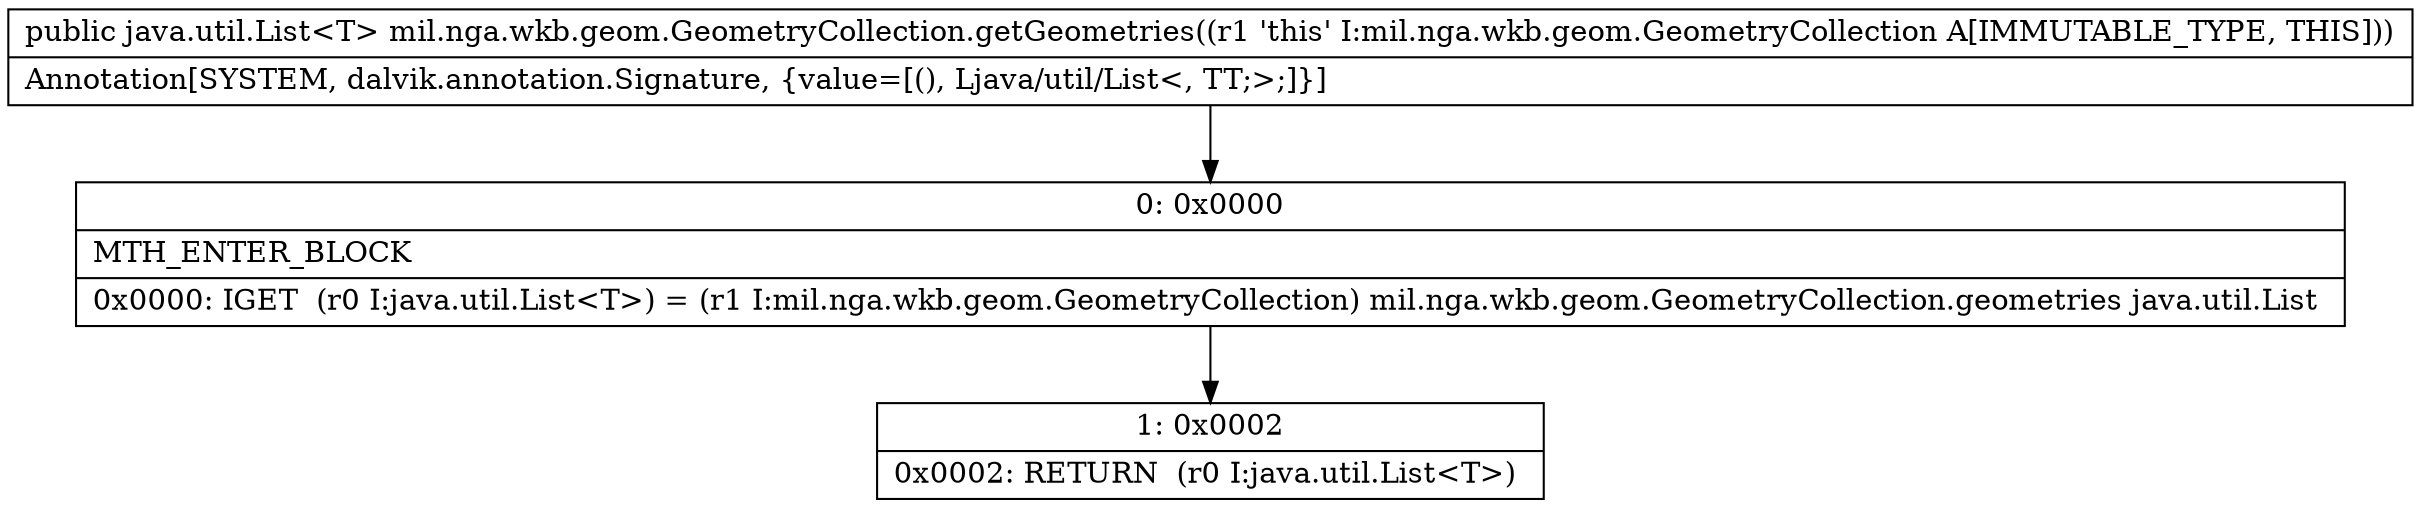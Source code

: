 digraph "CFG formil.nga.wkb.geom.GeometryCollection.getGeometries()Ljava\/util\/List;" {
Node_0 [shape=record,label="{0\:\ 0x0000|MTH_ENTER_BLOCK\l|0x0000: IGET  (r0 I:java.util.List\<T\>) = (r1 I:mil.nga.wkb.geom.GeometryCollection) mil.nga.wkb.geom.GeometryCollection.geometries java.util.List \l}"];
Node_1 [shape=record,label="{1\:\ 0x0002|0x0002: RETURN  (r0 I:java.util.List\<T\>) \l}"];
MethodNode[shape=record,label="{public java.util.List\<T\> mil.nga.wkb.geom.GeometryCollection.getGeometries((r1 'this' I:mil.nga.wkb.geom.GeometryCollection A[IMMUTABLE_TYPE, THIS]))  | Annotation[SYSTEM, dalvik.annotation.Signature, \{value=[(), Ljava\/util\/List\<, TT;\>;]\}]\l}"];
MethodNode -> Node_0;
Node_0 -> Node_1;
}

